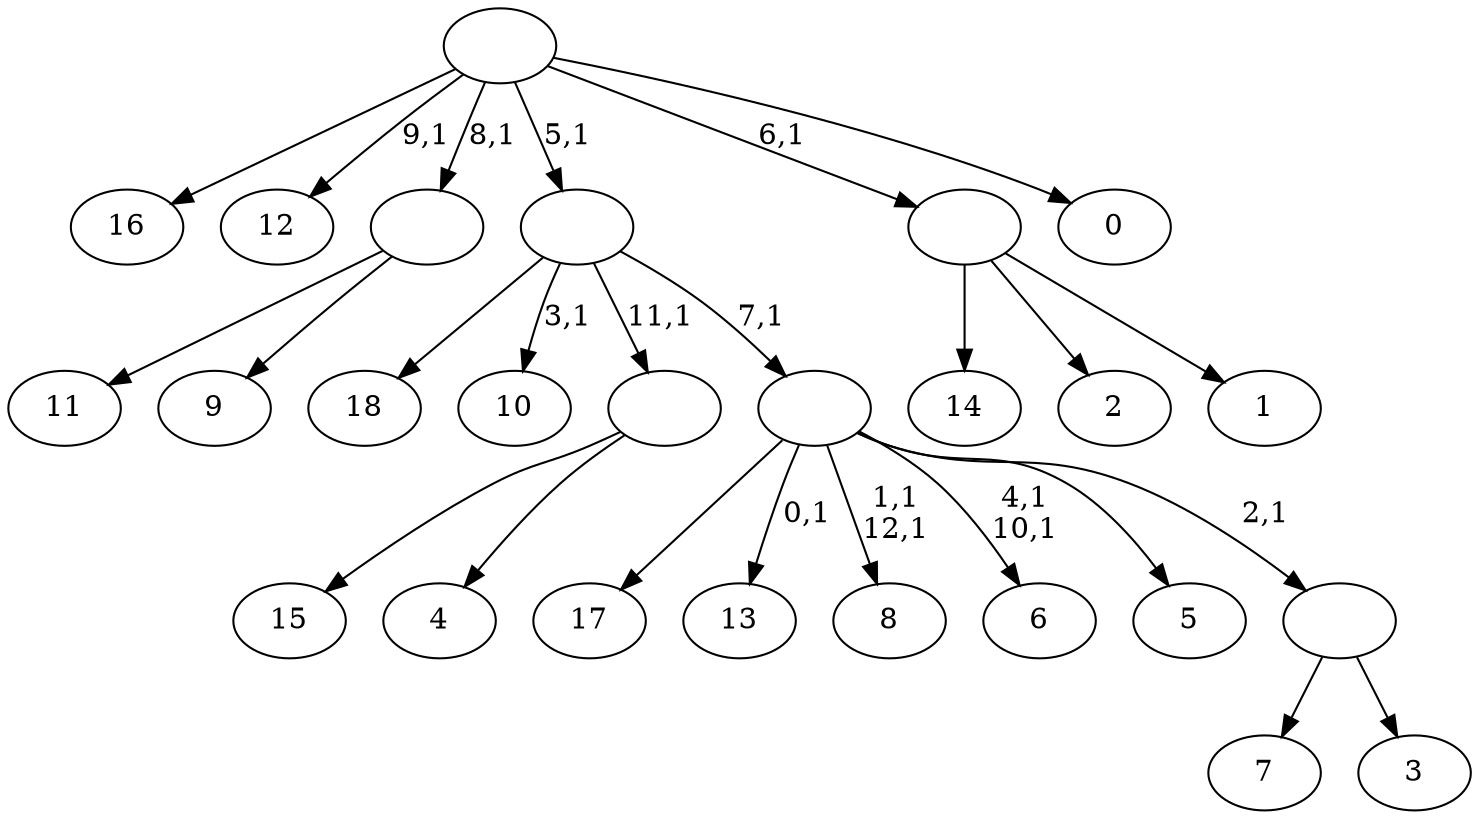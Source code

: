 digraph T {
	32 [label="18"]
	31 [label="17"]
	30 [label="16"]
	29 [label="15"]
	28 [label="14"]
	27 [label="13"]
	25 [label="12"]
	23 [label="11"]
	22 [label="10"]
	20 [label="9"]
	19 [label=""]
	18 [label="8"]
	15 [label="7"]
	14 [label="6"]
	11 [label="5"]
	10 [label="4"]
	9 [label=""]
	8 [label="3"]
	7 [label=""]
	6 [label=""]
	5 [label=""]
	4 [label="2"]
	3 [label="1"]
	2 [label=""]
	1 [label="0"]
	0 [label=""]
	19 -> 23 [label=""]
	19 -> 20 [label=""]
	9 -> 29 [label=""]
	9 -> 10 [label=""]
	7 -> 15 [label=""]
	7 -> 8 [label=""]
	6 -> 14 [label="4,1\n10,1"]
	6 -> 18 [label="1,1\n12,1"]
	6 -> 27 [label="0,1"]
	6 -> 31 [label=""]
	6 -> 11 [label=""]
	6 -> 7 [label="2,1"]
	5 -> 22 [label="3,1"]
	5 -> 32 [label=""]
	5 -> 9 [label="11,1"]
	5 -> 6 [label="7,1"]
	2 -> 28 [label=""]
	2 -> 4 [label=""]
	2 -> 3 [label=""]
	0 -> 25 [label="9,1"]
	0 -> 30 [label=""]
	0 -> 19 [label="8,1"]
	0 -> 5 [label="5,1"]
	0 -> 2 [label="6,1"]
	0 -> 1 [label=""]
}
